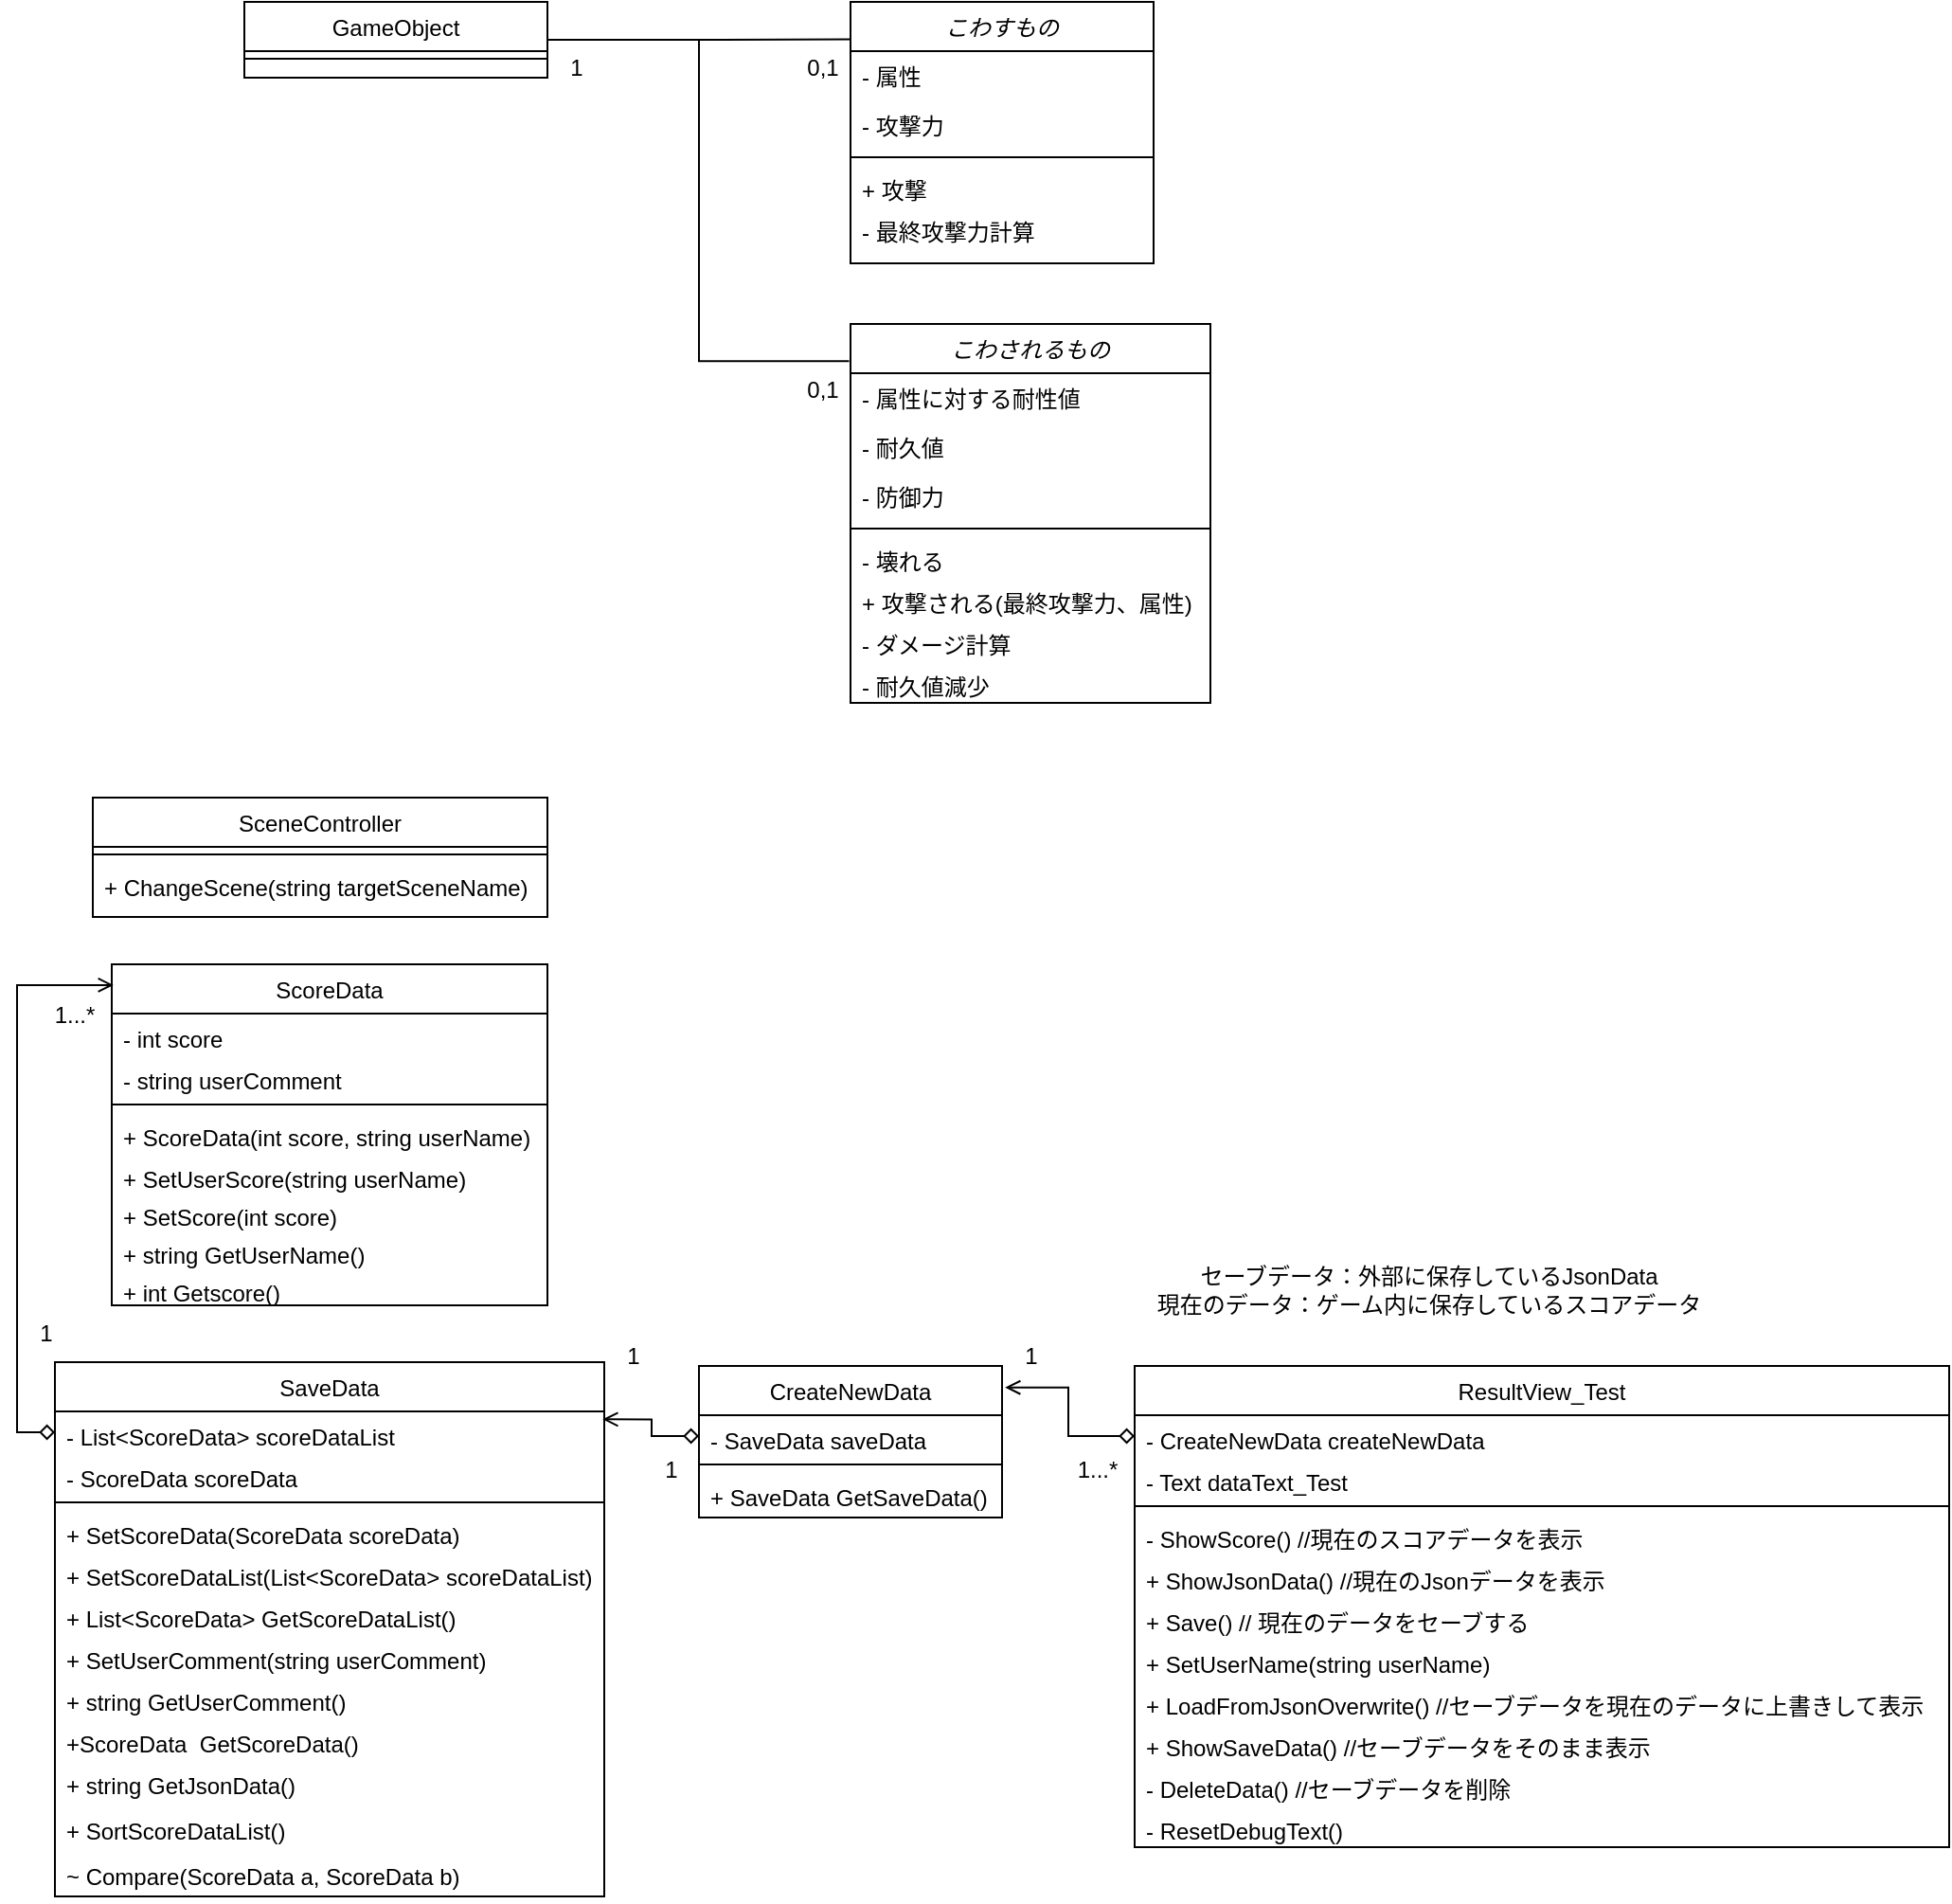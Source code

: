 <mxfile version="24.7.5">
  <diagram id="C5RBs43oDa-KdzZeNtuy" name="matsumoto">
    <mxGraphModel dx="472" dy="827" grid="1" gridSize="10" guides="1" tooltips="1" connect="1" arrows="1" fold="1" page="1" pageScale="1" pageWidth="827" pageHeight="1169" math="0" shadow="0">
      <root>
        <mxCell id="WIyWlLk6GJQsqaUBKTNV-0" />
        <mxCell id="WIyWlLk6GJQsqaUBKTNV-1" parent="WIyWlLk6GJQsqaUBKTNV-0" />
        <mxCell id="zkfFHV4jXpPFQw0GAbJ--0" value="こわすもの" style="swimlane;fontStyle=2;align=center;verticalAlign=top;childLayout=stackLayout;horizontal=1;startSize=26;horizontalStack=0;resizeParent=1;resizeLast=0;collapsible=1;marginBottom=0;rounded=0;shadow=0;strokeWidth=1;" parent="WIyWlLk6GJQsqaUBKTNV-1" vertex="1">
          <mxGeometry x="450" y="40" width="160" height="138" as="geometry">
            <mxRectangle x="230" y="140" width="160" height="26" as="alternateBounds" />
          </mxGeometry>
        </mxCell>
        <mxCell id="zkfFHV4jXpPFQw0GAbJ--1" value="- 属性" style="text;align=left;verticalAlign=top;spacingLeft=4;spacingRight=4;overflow=hidden;rotatable=0;points=[[0,0.5],[1,0.5]];portConstraint=eastwest;" parent="zkfFHV4jXpPFQw0GAbJ--0" vertex="1">
          <mxGeometry y="26" width="160" height="26" as="geometry" />
        </mxCell>
        <mxCell id="zkfFHV4jXpPFQw0GAbJ--2" value="- 攻撃力" style="text;align=left;verticalAlign=top;spacingLeft=4;spacingRight=4;overflow=hidden;rotatable=0;points=[[0,0.5],[1,0.5]];portConstraint=eastwest;rounded=0;shadow=0;html=0;" parent="zkfFHV4jXpPFQw0GAbJ--0" vertex="1">
          <mxGeometry y="52" width="160" height="26" as="geometry" />
        </mxCell>
        <mxCell id="zkfFHV4jXpPFQw0GAbJ--4" value="" style="line;html=1;strokeWidth=1;align=left;verticalAlign=middle;spacingTop=-1;spacingLeft=3;spacingRight=3;rotatable=0;labelPosition=right;points=[];portConstraint=eastwest;" parent="zkfFHV4jXpPFQw0GAbJ--0" vertex="1">
          <mxGeometry y="78" width="160" height="8" as="geometry" />
        </mxCell>
        <mxCell id="zkfFHV4jXpPFQw0GAbJ--5" value="+ 攻撃" style="text;align=left;verticalAlign=top;spacingLeft=4;spacingRight=4;overflow=hidden;rotatable=0;points=[[0,0.5],[1,0.5]];portConstraint=eastwest;" parent="zkfFHV4jXpPFQw0GAbJ--0" vertex="1">
          <mxGeometry y="86" width="160" height="22" as="geometry" />
        </mxCell>
        <mxCell id="pD8OlCB6ryLnFvsw2dzB-5" value="- 最終攻撃力計算" style="text;align=left;verticalAlign=top;spacingLeft=4;spacingRight=4;overflow=hidden;rotatable=0;points=[[0,0.5],[1,0.5]];portConstraint=eastwest;" parent="zkfFHV4jXpPFQw0GAbJ--0" vertex="1">
          <mxGeometry y="108" width="160" height="22" as="geometry" />
        </mxCell>
        <mxCell id="pD8OlCB6ryLnFvsw2dzB-0" value="こわされるもの" style="swimlane;fontStyle=2;align=center;verticalAlign=top;childLayout=stackLayout;horizontal=1;startSize=26;horizontalStack=0;resizeParent=1;resizeLast=0;collapsible=1;marginBottom=0;rounded=0;shadow=0;strokeWidth=1;" parent="WIyWlLk6GJQsqaUBKTNV-1" vertex="1">
          <mxGeometry x="450" y="210" width="190" height="200" as="geometry">
            <mxRectangle x="230" y="140" width="160" height="26" as="alternateBounds" />
          </mxGeometry>
        </mxCell>
        <mxCell id="pD8OlCB6ryLnFvsw2dzB-1" value="- 属性に対する耐性値" style="text;align=left;verticalAlign=top;spacingLeft=4;spacingRight=4;overflow=hidden;rotatable=0;points=[[0,0.5],[1,0.5]];portConstraint=eastwest;" parent="pD8OlCB6ryLnFvsw2dzB-0" vertex="1">
          <mxGeometry y="26" width="190" height="26" as="geometry" />
        </mxCell>
        <mxCell id="pD8OlCB6ryLnFvsw2dzB-2" value="- 耐久値" style="text;align=left;verticalAlign=top;spacingLeft=4;spacingRight=4;overflow=hidden;rotatable=0;points=[[0,0.5],[1,0.5]];portConstraint=eastwest;rounded=0;shadow=0;html=0;" parent="pD8OlCB6ryLnFvsw2dzB-0" vertex="1">
          <mxGeometry y="52" width="190" height="26" as="geometry" />
        </mxCell>
        <mxCell id="pD8OlCB6ryLnFvsw2dzB-6" value="- 防御力" style="text;align=left;verticalAlign=top;spacingLeft=4;spacingRight=4;overflow=hidden;rotatable=0;points=[[0,0.5],[1,0.5]];portConstraint=eastwest;rounded=0;shadow=0;html=0;" parent="pD8OlCB6ryLnFvsw2dzB-0" vertex="1">
          <mxGeometry y="78" width="190" height="26" as="geometry" />
        </mxCell>
        <mxCell id="pD8OlCB6ryLnFvsw2dzB-3" value="" style="line;html=1;strokeWidth=1;align=left;verticalAlign=middle;spacingTop=-1;spacingLeft=3;spacingRight=3;rotatable=0;labelPosition=right;points=[];portConstraint=eastwest;" parent="pD8OlCB6ryLnFvsw2dzB-0" vertex="1">
          <mxGeometry y="104" width="190" height="8" as="geometry" />
        </mxCell>
        <mxCell id="pD8OlCB6ryLnFvsw2dzB-4" value="- 壊れる" style="text;align=left;verticalAlign=top;spacingLeft=4;spacingRight=4;overflow=hidden;rotatable=0;points=[[0,0.5],[1,0.5]];portConstraint=eastwest;" parent="pD8OlCB6ryLnFvsw2dzB-0" vertex="1">
          <mxGeometry y="112" width="190" height="22" as="geometry" />
        </mxCell>
        <mxCell id="pD8OlCB6ryLnFvsw2dzB-7" value="+ 攻撃される(最終攻撃力、属性)" style="text;align=left;verticalAlign=top;spacingLeft=4;spacingRight=4;overflow=hidden;rotatable=0;points=[[0,0.5],[1,0.5]];portConstraint=eastwest;" parent="pD8OlCB6ryLnFvsw2dzB-0" vertex="1">
          <mxGeometry y="134" width="190" height="22" as="geometry" />
        </mxCell>
        <mxCell id="pD8OlCB6ryLnFvsw2dzB-9" value="- ダメージ計算" style="text;align=left;verticalAlign=top;spacingLeft=4;spacingRight=4;overflow=hidden;rotatable=0;points=[[0,0.5],[1,0.5]];portConstraint=eastwest;" parent="pD8OlCB6ryLnFvsw2dzB-0" vertex="1">
          <mxGeometry y="156" width="190" height="22" as="geometry" />
        </mxCell>
        <mxCell id="pD8OlCB6ryLnFvsw2dzB-10" value="- 耐久値減少" style="text;align=left;verticalAlign=top;spacingLeft=4;spacingRight=4;overflow=hidden;rotatable=0;points=[[0,0.5],[1,0.5]];portConstraint=eastwest;" parent="pD8OlCB6ryLnFvsw2dzB-0" vertex="1">
          <mxGeometry y="178" width="190" height="22" as="geometry" />
        </mxCell>
        <mxCell id="pD8OlCB6ryLnFvsw2dzB-24" value="SceneController" style="swimlane;fontStyle=0;align=center;verticalAlign=top;childLayout=stackLayout;horizontal=1;startSize=26;horizontalStack=0;resizeParent=1;resizeLast=0;collapsible=1;marginBottom=0;rounded=0;shadow=0;strokeWidth=1;" parent="WIyWlLk6GJQsqaUBKTNV-1" vertex="1">
          <mxGeometry x="50" y="460" width="240" height="63" as="geometry">
            <mxRectangle x="60" y="460" width="160" height="26" as="alternateBounds" />
          </mxGeometry>
        </mxCell>
        <mxCell id="pD8OlCB6ryLnFvsw2dzB-25" value="" style="line;html=1;strokeWidth=1;align=left;verticalAlign=middle;spacingTop=-1;spacingLeft=3;spacingRight=3;rotatable=0;labelPosition=right;points=[];portConstraint=eastwest;" parent="pD8OlCB6ryLnFvsw2dzB-24" vertex="1">
          <mxGeometry y="26" width="240" height="8" as="geometry" />
        </mxCell>
        <mxCell id="pD8OlCB6ryLnFvsw2dzB-26" value="+ ChangeScene(string targetSceneName)" style="text;align=left;verticalAlign=top;spacingLeft=4;spacingRight=4;overflow=hidden;rotatable=0;points=[[0,0.5],[1,0.5]];portConstraint=eastwest;" parent="pD8OlCB6ryLnFvsw2dzB-24" vertex="1">
          <mxGeometry y="34" width="240" height="22" as="geometry" />
        </mxCell>
        <mxCell id="pD8OlCB6ryLnFvsw2dzB-27" value="SaveData" style="swimlane;fontStyle=0;align=center;verticalAlign=top;childLayout=stackLayout;horizontal=1;startSize=26;horizontalStack=0;resizeParent=1;resizeLast=0;collapsible=1;marginBottom=0;rounded=0;shadow=0;strokeWidth=1;" parent="WIyWlLk6GJQsqaUBKTNV-1" vertex="1">
          <mxGeometry x="30" y="758" width="290" height="282" as="geometry">
            <mxRectangle x="60" y="460" width="160" height="26" as="alternateBounds" />
          </mxGeometry>
        </mxCell>
        <mxCell id="pD8OlCB6ryLnFvsw2dzB-41" value="- List&lt;ScoreData&gt; scoreDataList" style="text;align=left;verticalAlign=top;spacingLeft=4;spacingRight=4;overflow=hidden;rotatable=0;points=[[0,0.5],[1,0.5]];portConstraint=eastwest;" parent="pD8OlCB6ryLnFvsw2dzB-27" vertex="1">
          <mxGeometry y="26" width="290" height="22" as="geometry" />
        </mxCell>
        <mxCell id="q8roxXashKz8Dael4PBu-8" value="- ScoreData scoreData" style="text;align=left;verticalAlign=top;spacingLeft=4;spacingRight=4;overflow=hidden;rotatable=0;points=[[0,0.5],[1,0.5]];portConstraint=eastwest;" parent="pD8OlCB6ryLnFvsw2dzB-27" vertex="1">
          <mxGeometry y="48" width="290" height="22" as="geometry" />
        </mxCell>
        <mxCell id="pD8OlCB6ryLnFvsw2dzB-28" value="" style="line;html=1;strokeWidth=1;align=left;verticalAlign=middle;spacingTop=-1;spacingLeft=3;spacingRight=3;rotatable=0;labelPosition=right;points=[];portConstraint=eastwest;" parent="pD8OlCB6ryLnFvsw2dzB-27" vertex="1">
          <mxGeometry y="70" width="290" height="8" as="geometry" />
        </mxCell>
        <mxCell id="q8roxXashKz8Dael4PBu-7" value="+ SetScoreData(ScoreData scoreData)" style="text;align=left;verticalAlign=top;spacingLeft=4;spacingRight=4;overflow=hidden;rotatable=0;points=[[0,0.5],[1,0.5]];portConstraint=eastwest;" parent="pD8OlCB6ryLnFvsw2dzB-27" vertex="1">
          <mxGeometry y="78" width="290" height="22" as="geometry" />
        </mxCell>
        <mxCell id="pD8OlCB6ryLnFvsw2dzB-43" value="+ SetScoreDataList(List&lt;ScoreData&gt; scoreDataList)" style="text;align=left;verticalAlign=top;spacingLeft=4;spacingRight=4;overflow=hidden;rotatable=0;points=[[0,0.5],[1,0.5]];portConstraint=eastwest;" parent="pD8OlCB6ryLnFvsw2dzB-27" vertex="1">
          <mxGeometry y="100" width="290" height="22" as="geometry" />
        </mxCell>
        <mxCell id="pD8OlCB6ryLnFvsw2dzB-45" value="+ List&lt;ScoreData&gt; GetScoreDataList()" style="text;align=left;verticalAlign=top;spacingLeft=4;spacingRight=4;overflow=hidden;rotatable=0;points=[[0,0.5],[1,0.5]];portConstraint=eastwest;" parent="pD8OlCB6ryLnFvsw2dzB-27" vertex="1">
          <mxGeometry y="122" width="290" height="22" as="geometry" />
        </mxCell>
        <mxCell id="aDMqoxxRoFGZtGW6Czqv-1" value="+ SetUserComment(string userComment)" style="text;align=left;verticalAlign=top;spacingLeft=4;spacingRight=4;overflow=hidden;rotatable=0;points=[[0,0.5],[1,0.5]];portConstraint=eastwest;" vertex="1" parent="pD8OlCB6ryLnFvsw2dzB-27">
          <mxGeometry y="144" width="290" height="22" as="geometry" />
        </mxCell>
        <mxCell id="pD8OlCB6ryLnFvsw2dzB-87" value="+ string GetUserComment()" style="text;align=left;verticalAlign=top;spacingLeft=4;spacingRight=4;overflow=hidden;rotatable=0;points=[[0,0.5],[1,0.5]];portConstraint=eastwest;" parent="pD8OlCB6ryLnFvsw2dzB-27" vertex="1">
          <mxGeometry y="166" width="290" height="22" as="geometry" />
        </mxCell>
        <mxCell id="q8roxXashKz8Dael4PBu-4" value="+ScoreData  GetScoreData()" style="text;align=left;verticalAlign=top;spacingLeft=4;spacingRight=4;overflow=hidden;rotatable=0;points=[[0,0.5],[1,0.5]];portConstraint=eastwest;" parent="pD8OlCB6ryLnFvsw2dzB-27" vertex="1">
          <mxGeometry y="188" width="290" height="22" as="geometry" />
        </mxCell>
        <mxCell id="pD8OlCB6ryLnFvsw2dzB-50" value="+ string GetJsonData()" style="text;align=left;verticalAlign=top;spacingLeft=4;spacingRight=4;overflow=hidden;rotatable=0;points=[[0,0.5],[1,0.5]];portConstraint=eastwest;" parent="pD8OlCB6ryLnFvsw2dzB-27" vertex="1">
          <mxGeometry y="210" width="290" height="24" as="geometry" />
        </mxCell>
        <mxCell id="aDMqoxxRoFGZtGW6Czqv-3" value="+ SortScoreDataList()" style="text;align=left;verticalAlign=top;spacingLeft=4;spacingRight=4;overflow=hidden;rotatable=0;points=[[0,0.5],[1,0.5]];portConstraint=eastwest;" vertex="1" parent="pD8OlCB6ryLnFvsw2dzB-27">
          <mxGeometry y="234" width="290" height="24" as="geometry" />
        </mxCell>
        <mxCell id="aDMqoxxRoFGZtGW6Czqv-4" value="~ Compare(ScoreData a, ScoreData b)" style="text;align=left;verticalAlign=top;spacingLeft=4;spacingRight=4;overflow=hidden;rotatable=0;points=[[0,0.5],[1,0.5]];portConstraint=eastwest;" vertex="1" parent="pD8OlCB6ryLnFvsw2dzB-27">
          <mxGeometry y="258" width="290" height="24" as="geometry" />
        </mxCell>
        <mxCell id="pD8OlCB6ryLnFvsw2dzB-30" value="GameObject" style="swimlane;fontStyle=0;align=center;verticalAlign=top;childLayout=stackLayout;horizontal=1;startSize=26;horizontalStack=0;resizeParent=1;resizeLast=0;collapsible=1;marginBottom=0;rounded=0;shadow=0;strokeWidth=1;" parent="WIyWlLk6GJQsqaUBKTNV-1" vertex="1">
          <mxGeometry x="130" y="40" width="160" height="40" as="geometry">
            <mxRectangle x="230" y="140" width="160" height="26" as="alternateBounds" />
          </mxGeometry>
        </mxCell>
        <mxCell id="pD8OlCB6ryLnFvsw2dzB-33" value="" style="line;html=1;strokeWidth=1;align=left;verticalAlign=middle;spacingTop=-1;spacingLeft=3;spacingRight=3;rotatable=0;labelPosition=right;points=[];portConstraint=eastwest;" parent="pD8OlCB6ryLnFvsw2dzB-30" vertex="1">
          <mxGeometry y="26" width="160" height="8" as="geometry" />
        </mxCell>
        <mxCell id="pD8OlCB6ryLnFvsw2dzB-36" style="edgeStyle=orthogonalEdgeStyle;rounded=0;orthogonalLoop=1;jettySize=auto;html=1;exitX=1;exitY=0.5;exitDx=0;exitDy=0;entryX=0;entryY=0.143;entryDx=0;entryDy=0;entryPerimeter=0;strokeColor=default;endArrow=none;endFill=0;" parent="WIyWlLk6GJQsqaUBKTNV-1" source="pD8OlCB6ryLnFvsw2dzB-30" target="zkfFHV4jXpPFQw0GAbJ--0" edge="1">
          <mxGeometry relative="1" as="geometry" />
        </mxCell>
        <mxCell id="pD8OlCB6ryLnFvsw2dzB-37" style="edgeStyle=orthogonalEdgeStyle;rounded=0;orthogonalLoop=1;jettySize=auto;html=1;exitX=1;exitY=0.5;exitDx=0;exitDy=0;entryX=-0.004;entryY=0.098;entryDx=0;entryDy=0;entryPerimeter=0;endArrow=none;endFill=0;" parent="WIyWlLk6GJQsqaUBKTNV-1" source="pD8OlCB6ryLnFvsw2dzB-30" target="pD8OlCB6ryLnFvsw2dzB-0" edge="1">
          <mxGeometry relative="1" as="geometry" />
        </mxCell>
        <mxCell id="pD8OlCB6ryLnFvsw2dzB-38" value="1" style="text;html=1;align=center;verticalAlign=middle;resizable=0;points=[];autosize=1;strokeColor=none;fillColor=none;" parent="WIyWlLk6GJQsqaUBKTNV-1" vertex="1">
          <mxGeometry x="290" y="60" width="30" height="30" as="geometry" />
        </mxCell>
        <mxCell id="pD8OlCB6ryLnFvsw2dzB-39" value="0,1" style="text;html=1;align=center;verticalAlign=middle;resizable=0;points=[];autosize=1;strokeColor=none;fillColor=none;" parent="WIyWlLk6GJQsqaUBKTNV-1" vertex="1">
          <mxGeometry x="415" y="60" width="40" height="30" as="geometry" />
        </mxCell>
        <mxCell id="pD8OlCB6ryLnFvsw2dzB-40" value="0,1" style="text;html=1;align=center;verticalAlign=middle;resizable=0;points=[];autosize=1;strokeColor=none;fillColor=none;" parent="WIyWlLk6GJQsqaUBKTNV-1" vertex="1">
          <mxGeometry x="415" y="230" width="40" height="30" as="geometry" />
        </mxCell>
        <mxCell id="pD8OlCB6ryLnFvsw2dzB-51" value="CreateNewData" style="swimlane;fontStyle=0;align=center;verticalAlign=top;childLayout=stackLayout;horizontal=1;startSize=26;horizontalStack=0;resizeParent=1;resizeLast=0;collapsible=1;marginBottom=0;rounded=0;shadow=0;strokeWidth=1;" parent="WIyWlLk6GJQsqaUBKTNV-1" vertex="1">
          <mxGeometry x="370" y="760" width="160" height="80" as="geometry">
            <mxRectangle x="60" y="460" width="160" height="26" as="alternateBounds" />
          </mxGeometry>
        </mxCell>
        <mxCell id="pD8OlCB6ryLnFvsw2dzB-52" value="- SaveData saveData" style="text;align=left;verticalAlign=top;spacingLeft=4;spacingRight=4;overflow=hidden;rotatable=0;points=[[0,0.5],[1,0.5]];portConstraint=eastwest;" parent="pD8OlCB6ryLnFvsw2dzB-51" vertex="1">
          <mxGeometry y="26" width="160" height="22" as="geometry" />
        </mxCell>
        <mxCell id="pD8OlCB6ryLnFvsw2dzB-54" value="" style="line;html=1;strokeWidth=1;align=left;verticalAlign=middle;spacingTop=-1;spacingLeft=3;spacingRight=3;rotatable=0;labelPosition=right;points=[];portConstraint=eastwest;" parent="pD8OlCB6ryLnFvsw2dzB-51" vertex="1">
          <mxGeometry y="48" width="160" height="8" as="geometry" />
        </mxCell>
        <mxCell id="pD8OlCB6ryLnFvsw2dzB-55" value="+ SaveData GetSaveData()" style="text;align=left;verticalAlign=top;spacingLeft=4;spacingRight=4;overflow=hidden;rotatable=0;points=[[0,0.5],[1,0.5]];portConstraint=eastwest;" parent="pD8OlCB6ryLnFvsw2dzB-51" vertex="1">
          <mxGeometry y="56" width="160" height="22" as="geometry" />
        </mxCell>
        <mxCell id="pD8OlCB6ryLnFvsw2dzB-60" style="edgeStyle=orthogonalEdgeStyle;rounded=0;orthogonalLoop=1;jettySize=auto;html=1;entryX=0.997;entryY=0.107;entryDx=0;entryDy=0;entryPerimeter=0;endArrow=open;endFill=0;startArrow=diamond;startFill=0;exitX=0;exitY=0.5;exitDx=0;exitDy=0;" parent="WIyWlLk6GJQsqaUBKTNV-1" source="pD8OlCB6ryLnFvsw2dzB-52" target="pD8OlCB6ryLnFvsw2dzB-27" edge="1">
          <mxGeometry relative="1" as="geometry">
            <mxPoint x="370" y="690" as="sourcePoint" />
          </mxGeometry>
        </mxCell>
        <mxCell id="pD8OlCB6ryLnFvsw2dzB-63" value="ScoreData" style="swimlane;fontStyle=0;align=center;verticalAlign=top;childLayout=stackLayout;horizontal=1;startSize=26;horizontalStack=0;resizeParent=1;resizeLast=0;collapsible=1;marginBottom=0;rounded=0;shadow=0;strokeWidth=1;" parent="WIyWlLk6GJQsqaUBKTNV-1" vertex="1">
          <mxGeometry x="60" y="548" width="230" height="180" as="geometry">
            <mxRectangle x="60" y="460" width="160" height="26" as="alternateBounds" />
          </mxGeometry>
        </mxCell>
        <mxCell id="pD8OlCB6ryLnFvsw2dzB-65" value="- int score" style="text;align=left;verticalAlign=top;spacingLeft=4;spacingRight=4;overflow=hidden;rotatable=0;points=[[0,0.5],[1,0.5]];portConstraint=eastwest;" parent="pD8OlCB6ryLnFvsw2dzB-63" vertex="1">
          <mxGeometry y="26" width="230" height="22" as="geometry" />
        </mxCell>
        <mxCell id="pD8OlCB6ryLnFvsw2dzB-66" value="- string userComment" style="text;align=left;verticalAlign=top;spacingLeft=4;spacingRight=4;overflow=hidden;rotatable=0;points=[[0,0.5],[1,0.5]];portConstraint=eastwest;" parent="pD8OlCB6ryLnFvsw2dzB-63" vertex="1">
          <mxGeometry y="48" width="230" height="22" as="geometry" />
        </mxCell>
        <mxCell id="pD8OlCB6ryLnFvsw2dzB-64" value="" style="line;html=1;strokeWidth=1;align=left;verticalAlign=middle;spacingTop=-1;spacingLeft=3;spacingRight=3;rotatable=0;labelPosition=right;points=[];portConstraint=eastwest;" parent="pD8OlCB6ryLnFvsw2dzB-63" vertex="1">
          <mxGeometry y="70" width="230" height="8" as="geometry" />
        </mxCell>
        <mxCell id="pD8OlCB6ryLnFvsw2dzB-67" value="+ ScoreData(int score, string userName)" style="text;align=left;verticalAlign=top;spacingLeft=4;spacingRight=4;overflow=hidden;rotatable=0;points=[[0,0.5],[1,0.5]];portConstraint=eastwest;" parent="pD8OlCB6ryLnFvsw2dzB-63" vertex="1">
          <mxGeometry y="78" width="230" height="22" as="geometry" />
        </mxCell>
        <mxCell id="pD8OlCB6ryLnFvsw2dzB-88" value="+ SetUserScore(string userName)" style="text;align=left;verticalAlign=top;spacingLeft=4;spacingRight=4;overflow=hidden;rotatable=0;points=[[0,0.5],[1,0.5]];portConstraint=eastwest;" parent="pD8OlCB6ryLnFvsw2dzB-63" vertex="1">
          <mxGeometry y="100" width="230" height="20" as="geometry" />
        </mxCell>
        <mxCell id="q9puiVpv_s5rkSgd5jFP-0" value="+ SetScore(int score)" style="text;align=left;verticalAlign=top;spacingLeft=4;spacingRight=4;overflow=hidden;rotatable=0;points=[[0,0.5],[1,0.5]];portConstraint=eastwest;" parent="pD8OlCB6ryLnFvsw2dzB-63" vertex="1">
          <mxGeometry y="120" width="230" height="20" as="geometry" />
        </mxCell>
        <mxCell id="q8roxXashKz8Dael4PBu-5" value="+ string GetUserName()" style="text;align=left;verticalAlign=top;spacingLeft=4;spacingRight=4;overflow=hidden;rotatable=0;points=[[0,0.5],[1,0.5]];portConstraint=eastwest;" parent="pD8OlCB6ryLnFvsw2dzB-63" vertex="1">
          <mxGeometry y="140" width="230" height="20" as="geometry" />
        </mxCell>
        <mxCell id="q8roxXashKz8Dael4PBu-6" value="+ int Getscore()" style="text;align=left;verticalAlign=top;spacingLeft=4;spacingRight=4;overflow=hidden;rotatable=0;points=[[0,0.5],[1,0.5]];portConstraint=eastwest;" parent="pD8OlCB6ryLnFvsw2dzB-63" vertex="1">
          <mxGeometry y="160" width="230" height="20" as="geometry" />
        </mxCell>
        <mxCell id="pD8OlCB6ryLnFvsw2dzB-77" style="edgeStyle=orthogonalEdgeStyle;rounded=0;orthogonalLoop=1;jettySize=auto;html=1;exitX=0;exitY=0.5;exitDx=0;exitDy=0;entryX=0.004;entryY=0.061;entryDx=0;entryDy=0;entryPerimeter=0;endArrow=open;endFill=0;startArrow=diamond;startFill=0;" parent="WIyWlLk6GJQsqaUBKTNV-1" source="pD8OlCB6ryLnFvsw2dzB-41" target="pD8OlCB6ryLnFvsw2dzB-63" edge="1">
          <mxGeometry relative="1" as="geometry" />
        </mxCell>
        <mxCell id="pD8OlCB6ryLnFvsw2dzB-78" value="ResultView_Test" style="swimlane;fontStyle=0;align=center;verticalAlign=top;childLayout=stackLayout;horizontal=1;startSize=26;horizontalStack=0;resizeParent=1;resizeLast=0;collapsible=1;marginBottom=0;rounded=0;shadow=0;strokeWidth=1;" parent="WIyWlLk6GJQsqaUBKTNV-1" vertex="1">
          <mxGeometry x="600" y="760" width="430" height="254" as="geometry">
            <mxRectangle x="60" y="460" width="160" height="26" as="alternateBounds" />
          </mxGeometry>
        </mxCell>
        <mxCell id="pD8OlCB6ryLnFvsw2dzB-79" value="- CreateNewData createNewData" style="text;align=left;verticalAlign=top;spacingLeft=4;spacingRight=4;overflow=hidden;rotatable=0;points=[[0,0.5],[1,0.5]];portConstraint=eastwest;" parent="pD8OlCB6ryLnFvsw2dzB-78" vertex="1">
          <mxGeometry y="26" width="430" height="22" as="geometry" />
        </mxCell>
        <mxCell id="pD8OlCB6ryLnFvsw2dzB-83" value="- Text dataText_Test" style="text;align=left;verticalAlign=top;spacingLeft=4;spacingRight=4;overflow=hidden;rotatable=0;points=[[0,0.5],[1,0.5]];portConstraint=eastwest;" parent="pD8OlCB6ryLnFvsw2dzB-78" vertex="1">
          <mxGeometry y="48" width="430" height="22" as="geometry" />
        </mxCell>
        <mxCell id="pD8OlCB6ryLnFvsw2dzB-80" value="" style="line;html=1;strokeWidth=1;align=left;verticalAlign=middle;spacingTop=-1;spacingLeft=3;spacingRight=3;rotatable=0;labelPosition=right;points=[];portConstraint=eastwest;" parent="pD8OlCB6ryLnFvsw2dzB-78" vertex="1">
          <mxGeometry y="70" width="430" height="8" as="geometry" />
        </mxCell>
        <mxCell id="q9puiVpv_s5rkSgd5jFP-1" value="- ShowScore() //現在のスコアデータを表示" style="text;align=left;verticalAlign=top;spacingLeft=4;spacingRight=4;overflow=hidden;rotatable=0;points=[[0,0.5],[1,0.5]];portConstraint=eastwest;" parent="pD8OlCB6ryLnFvsw2dzB-78" vertex="1">
          <mxGeometry y="78" width="430" height="22" as="geometry" />
        </mxCell>
        <mxCell id="pD8OlCB6ryLnFvsw2dzB-84" value="+ ShowJsonData() //現在のJsonデータを表示" style="text;align=left;verticalAlign=top;spacingLeft=4;spacingRight=4;overflow=hidden;rotatable=0;points=[[0,0.5],[1,0.5]];portConstraint=eastwest;" parent="pD8OlCB6ryLnFvsw2dzB-78" vertex="1">
          <mxGeometry y="100" width="430" height="22" as="geometry" />
        </mxCell>
        <mxCell id="pD8OlCB6ryLnFvsw2dzB-85" value="+ Save() // 現在のデータをセーブする" style="text;align=left;verticalAlign=top;spacingLeft=4;spacingRight=4;overflow=hidden;rotatable=0;points=[[0,0.5],[1,0.5]];portConstraint=eastwest;" parent="pD8OlCB6ryLnFvsw2dzB-78" vertex="1">
          <mxGeometry y="122" width="430" height="22" as="geometry" />
        </mxCell>
        <mxCell id="pD8OlCB6ryLnFvsw2dzB-86" value="+ SetUserName(string userName)" style="text;align=left;verticalAlign=top;spacingLeft=4;spacingRight=4;overflow=hidden;rotatable=0;points=[[0,0.5],[1,0.5]];portConstraint=eastwest;" parent="pD8OlCB6ryLnFvsw2dzB-78" vertex="1">
          <mxGeometry y="144" width="430" height="22" as="geometry" />
        </mxCell>
        <mxCell id="pD8OlCB6ryLnFvsw2dzB-89" value="+ LoadFromJsonOverwrite() //セーブデータを現在のデータに上書きして表示" style="text;align=left;verticalAlign=top;spacingLeft=4;spacingRight=4;overflow=hidden;rotatable=0;points=[[0,0.5],[1,0.5]];portConstraint=eastwest;" parent="pD8OlCB6ryLnFvsw2dzB-78" vertex="1">
          <mxGeometry y="166" width="430" height="22" as="geometry" />
        </mxCell>
        <mxCell id="pD8OlCB6ryLnFvsw2dzB-90" value="+ ShowSaveData() //セーブデータをそのまま表示" style="text;align=left;verticalAlign=top;spacingLeft=4;spacingRight=4;overflow=hidden;rotatable=0;points=[[0,0.5],[1,0.5]];portConstraint=eastwest;" parent="pD8OlCB6ryLnFvsw2dzB-78" vertex="1">
          <mxGeometry y="188" width="430" height="22" as="geometry" />
        </mxCell>
        <mxCell id="pD8OlCB6ryLnFvsw2dzB-91" value="- DeleteData() //セーブデータを削除" style="text;align=left;verticalAlign=top;spacingLeft=4;spacingRight=4;overflow=hidden;rotatable=0;points=[[0,0.5],[1,0.5]];portConstraint=eastwest;" parent="pD8OlCB6ryLnFvsw2dzB-78" vertex="1">
          <mxGeometry y="210" width="430" height="22" as="geometry" />
        </mxCell>
        <mxCell id="aDMqoxxRoFGZtGW6Czqv-2" value="- ResetDebugText()" style="text;align=left;verticalAlign=top;spacingLeft=4;spacingRight=4;overflow=hidden;rotatable=0;points=[[0,0.5],[1,0.5]];portConstraint=eastwest;" vertex="1" parent="pD8OlCB6ryLnFvsw2dzB-78">
          <mxGeometry y="232" width="430" height="22" as="geometry" />
        </mxCell>
        <mxCell id="pD8OlCB6ryLnFvsw2dzB-82" style="edgeStyle=orthogonalEdgeStyle;rounded=0;orthogonalLoop=1;jettySize=auto;html=1;exitX=0;exitY=0.5;exitDx=0;exitDy=0;entryX=1.01;entryY=0.142;entryDx=0;entryDy=0;entryPerimeter=0;endArrow=open;endFill=0;startArrow=diamond;startFill=0;" parent="WIyWlLk6GJQsqaUBKTNV-1" source="pD8OlCB6ryLnFvsw2dzB-79" target="pD8OlCB6ryLnFvsw2dzB-51" edge="1">
          <mxGeometry relative="1" as="geometry" />
        </mxCell>
        <mxCell id="pD8OlCB6ryLnFvsw2dzB-92" value="セーブデータ：外部に保存しているJsonData&lt;div&gt;現在のデータ：ゲーム内に保存しているスコアデータ&lt;/div&gt;" style="text;html=1;align=center;verticalAlign=middle;resizable=0;points=[];autosize=1;strokeColor=none;fillColor=none;" parent="WIyWlLk6GJQsqaUBKTNV-1" vertex="1">
          <mxGeometry x="600" y="700" width="310" height="40" as="geometry" />
        </mxCell>
        <mxCell id="pD8OlCB6ryLnFvsw2dzB-97" value="1" style="text;html=1;align=center;verticalAlign=middle;resizable=0;points=[];autosize=1;strokeColor=none;fillColor=none;" parent="WIyWlLk6GJQsqaUBKTNV-1" vertex="1">
          <mxGeometry x="10" y="728" width="30" height="30" as="geometry" />
        </mxCell>
        <mxCell id="pD8OlCB6ryLnFvsw2dzB-98" value="1...*" style="text;html=1;align=center;verticalAlign=middle;resizable=0;points=[];autosize=1;strokeColor=none;fillColor=none;" parent="WIyWlLk6GJQsqaUBKTNV-1" vertex="1">
          <mxGeometry x="20" y="560" width="40" height="30" as="geometry" />
        </mxCell>
        <mxCell id="pD8OlCB6ryLnFvsw2dzB-99" value="1" style="text;html=1;align=center;verticalAlign=middle;resizable=0;points=[];autosize=1;strokeColor=none;fillColor=none;" parent="WIyWlLk6GJQsqaUBKTNV-1" vertex="1">
          <mxGeometry x="340" y="800" width="30" height="30" as="geometry" />
        </mxCell>
        <mxCell id="pD8OlCB6ryLnFvsw2dzB-100" value="1" style="text;html=1;align=center;verticalAlign=middle;resizable=0;points=[];autosize=1;strokeColor=none;fillColor=none;" parent="WIyWlLk6GJQsqaUBKTNV-1" vertex="1">
          <mxGeometry x="320" y="740" width="30" height="30" as="geometry" />
        </mxCell>
        <mxCell id="pD8OlCB6ryLnFvsw2dzB-101" value="1" style="text;html=1;align=center;verticalAlign=middle;resizable=0;points=[];autosize=1;strokeColor=none;fillColor=none;" parent="WIyWlLk6GJQsqaUBKTNV-1" vertex="1">
          <mxGeometry x="530" y="740" width="30" height="30" as="geometry" />
        </mxCell>
        <mxCell id="pD8OlCB6ryLnFvsw2dzB-102" value="1...*" style="text;html=1;align=center;verticalAlign=middle;resizable=0;points=[];autosize=1;strokeColor=none;fillColor=none;" parent="WIyWlLk6GJQsqaUBKTNV-1" vertex="1">
          <mxGeometry x="560" y="800" width="40" height="30" as="geometry" />
        </mxCell>
      </root>
    </mxGraphModel>
  </diagram>
</mxfile>

